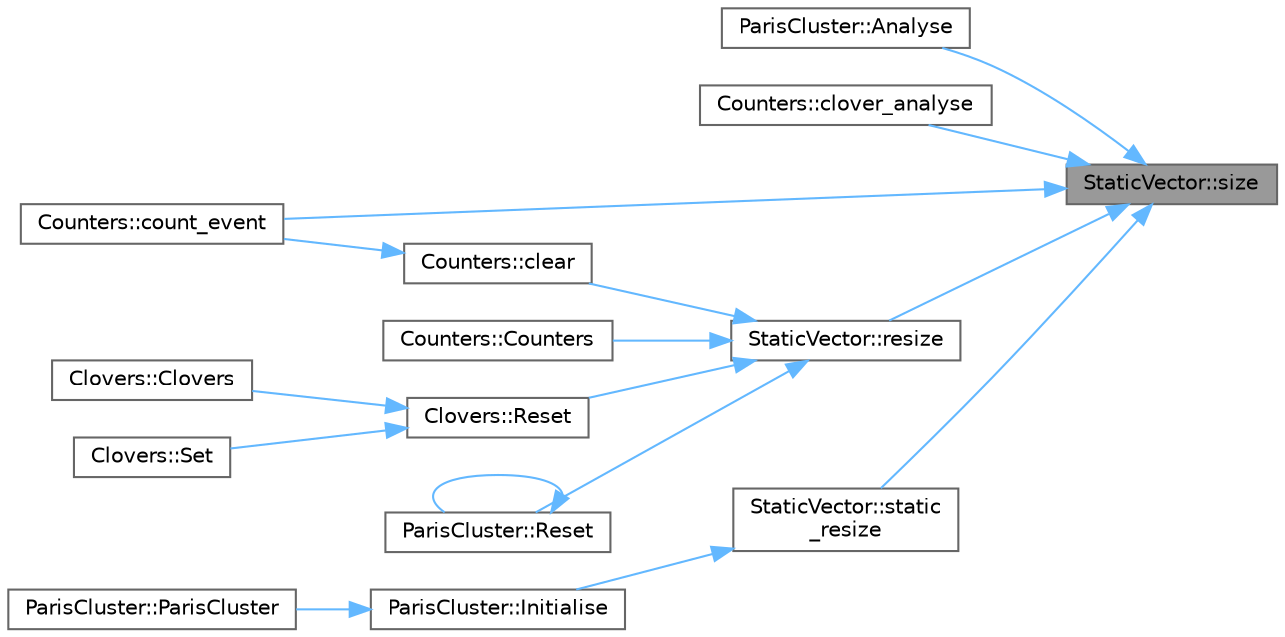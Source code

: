 digraph "StaticVector::size"
{
 // LATEX_PDF_SIZE
  bgcolor="transparent";
  edge [fontname=Helvetica,fontsize=10,labelfontname=Helvetica,labelfontsize=10];
  node [fontname=Helvetica,fontsize=10,shape=box,height=0.2,width=0.4];
  rankdir="RL";
  Node1 [id="Node000001",label="StaticVector::size",height=0.2,width=0.4,color="gray40", fillcolor="grey60", style="filled", fontcolor="black",tooltip=" "];
  Node1 -> Node2 [id="edge1_Node000001_Node000002",dir="back",color="steelblue1",style="solid",tooltip=" "];
  Node2 [id="Node000002",label="ParisCluster::Analyse",height=0.2,width=0.4,color="grey40", fillcolor="white", style="filled",URL="$class_paris_cluster.html#aee9b4649f1dc5893aad6c4ec2f3878c1",tooltip=" "];
  Node1 -> Node3 [id="edge2_Node000001_Node000003",dir="back",color="steelblue1",style="solid",tooltip=" "];
  Node3 [id="Node000003",label="Counters::clover_analyse",height=0.2,width=0.4,color="grey40", fillcolor="white", style="filled",URL="$class_counters.html#a1f2723ecaf63399d985ce2efd87aab6f",tooltip=" "];
  Node1 -> Node4 [id="edge3_Node000001_Node000004",dir="back",color="steelblue1",style="solid",tooltip=" "];
  Node4 [id="Node000004",label="Counters::count_event",height=0.2,width=0.4,color="grey40", fillcolor="white", style="filled",URL="$class_counters.html#a438d855f700f802261df045b1f52723e",tooltip=" "];
  Node1 -> Node5 [id="edge4_Node000001_Node000005",dir="back",color="steelblue1",style="solid",tooltip=" "];
  Node5 [id="Node000005",label="StaticVector::resize",height=0.2,width=0.4,color="grey40", fillcolor="white", style="filled",URL="$class_static_vector.html#a98db043672c19cb73870db3cd7a2685e",tooltip=" "];
  Node5 -> Node6 [id="edge5_Node000005_Node000006",dir="back",color="steelblue1",style="solid",tooltip=" "];
  Node6 [id="Node000006",label="Counters::clear",height=0.2,width=0.4,color="grey40", fillcolor="white", style="filled",URL="$class_counters.html#ada46b45bb45210aad28a4ebbd23f98f8",tooltip=" "];
  Node6 -> Node4 [id="edge6_Node000006_Node000004",dir="back",color="steelblue1",style="solid",tooltip=" "];
  Node5 -> Node7 [id="edge7_Node000005_Node000007",dir="back",color="steelblue1",style="solid",tooltip=" "];
  Node7 [id="Node000007",label="Counters::Counters",height=0.2,width=0.4,color="grey40", fillcolor="white", style="filled",URL="$class_counters.html#a6d83023bf5dece2147c82ad2b1906abd",tooltip=" "];
  Node5 -> Node8 [id="edge8_Node000005_Node000008",dir="back",color="steelblue1",style="solid",tooltip=" "];
  Node8 [id="Node000008",label="Clovers::Reset",height=0.2,width=0.4,color="grey40", fillcolor="white", style="filled",URL="$class_clovers.html#a60b7747d54a60759b4eae02deac50f95",tooltip=" "];
  Node8 -> Node9 [id="edge9_Node000008_Node000009",dir="back",color="steelblue1",style="solid",tooltip=" "];
  Node9 [id="Node000009",label="Clovers::Clovers",height=0.2,width=0.4,color="grey40", fillcolor="white", style="filled",URL="$class_clovers.html#addcd7785b41aec6be8988166a5b04fa0",tooltip=" "];
  Node8 -> Node10 [id="edge10_Node000008_Node000010",dir="back",color="steelblue1",style="solid",tooltip=" "];
  Node10 [id="Node000010",label="Clovers::Set",height=0.2,width=0.4,color="grey40", fillcolor="white", style="filled",URL="$class_clovers.html#a977acc3d37abce501ac0e064d2dbf3f9",tooltip=" "];
  Node5 -> Node11 [id="edge11_Node000005_Node000011",dir="back",color="steelblue1",style="solid",tooltip=" "];
  Node11 [id="Node000011",label="ParisCluster::Reset",height=0.2,width=0.4,color="grey40", fillcolor="white", style="filled",URL="$class_paris_cluster.html#a89bc98595a9dc18b60a59402231da372",tooltip=" "];
  Node11 -> Node11 [id="edge12_Node000011_Node000011",dir="back",color="steelblue1",style="solid",tooltip=" "];
  Node1 -> Node12 [id="edge13_Node000001_Node000012",dir="back",color="steelblue1",style="solid",tooltip=" "];
  Node12 [id="Node000012",label="StaticVector::static\l_resize",height=0.2,width=0.4,color="grey40", fillcolor="white", style="filled",URL="$class_static_vector.html#ac95270bfba3cd2cd70cc32a91d545381",tooltip=" "];
  Node12 -> Node13 [id="edge14_Node000012_Node000013",dir="back",color="steelblue1",style="solid",tooltip=" "];
  Node13 [id="Node000013",label="ParisCluster::Initialise",height=0.2,width=0.4,color="grey40", fillcolor="white", style="filled",URL="$class_paris_cluster.html#ac4c51b25cb87e251ca3a71108f4be3fc",tooltip=" "];
  Node13 -> Node14 [id="edge15_Node000013_Node000014",dir="back",color="steelblue1",style="solid",tooltip=" "];
  Node14 [id="Node000014",label="ParisCluster::ParisCluster",height=0.2,width=0.4,color="grey40", fillcolor="white", style="filled",URL="$class_paris_cluster.html#adc8a4e0b8a4b32700bde25de2766bb23",tooltip=" "];
}
